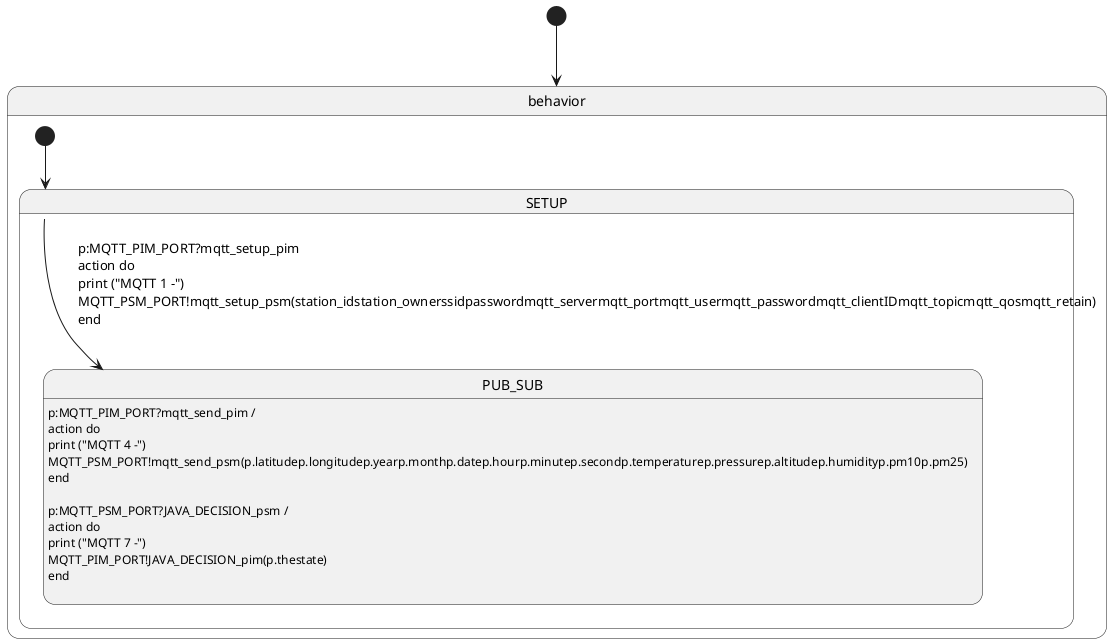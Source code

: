 @startuml
skinparam defaultTextAlignment left
[*] --> behavior
state behavior{
state SETUP{

SETUP --> PUB_SUB : p:MQTT_PIM_PORT?mqtt_setup_pim\naction do \nprint ("MQTT 1 -")\nMQTT_PSM_PORT!mqtt_setup_psm(station_idstation_ownerssidpasswordmqtt_servermqtt_portmqtt_usermqtt_passwordmqtt_clientIDmqtt_topicmqtt_qosmqtt_retain)\nend\n
}
state PUB_SUB{
	PUB_SUB : p:MQTT_PIM_PORT?mqtt_send_pim / \naction do \nprint ("MQTT 4 -")\nMQTT_PSM_PORT!mqtt_send_psm(p.latitudep.longitudep.yearp.monthp.datep.hourp.minutep.secondp.temperaturep.pressurep.altitudep.humidityp.pm10p.pm25)\nend\n
	PUB_SUB : p:MQTT_PSM_PORT?JAVA_DECISION_psm / \naction do \nprint ("MQTT 7 -")\nMQTT_PIM_PORT!JAVA_DECISION_pim(p.thestate)\nend\n
}
[*] --> SETUP
}
@enduml
